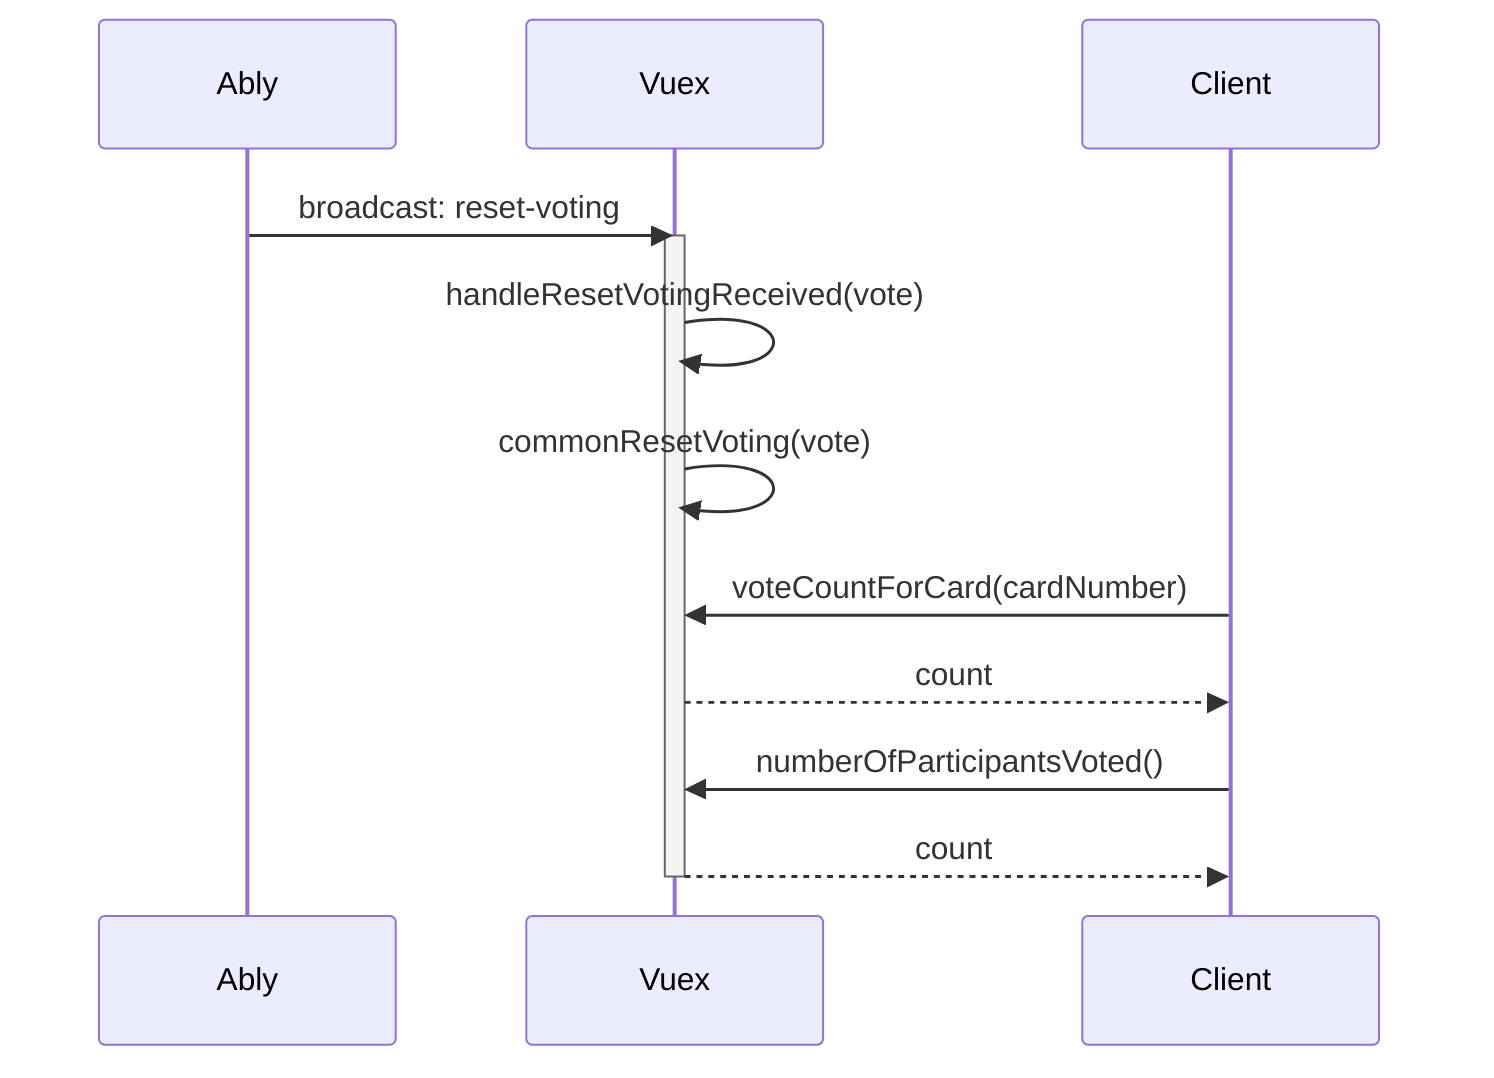 sequenceDiagram
    Ably->>Vuex: broadcast: reset-voting
    activate Vuex
    Vuex->>Vuex: handleResetVotingReceived(vote)
    Vuex->>Vuex: commonResetVoting(vote)
    Client->>Vuex: voteCountForCard(cardNumber)
    Vuex-->>Client: count
    Client->>Vuex: numberOfParticipantsVoted()
    Vuex-->>Client: count
    
    deactivate Vuex